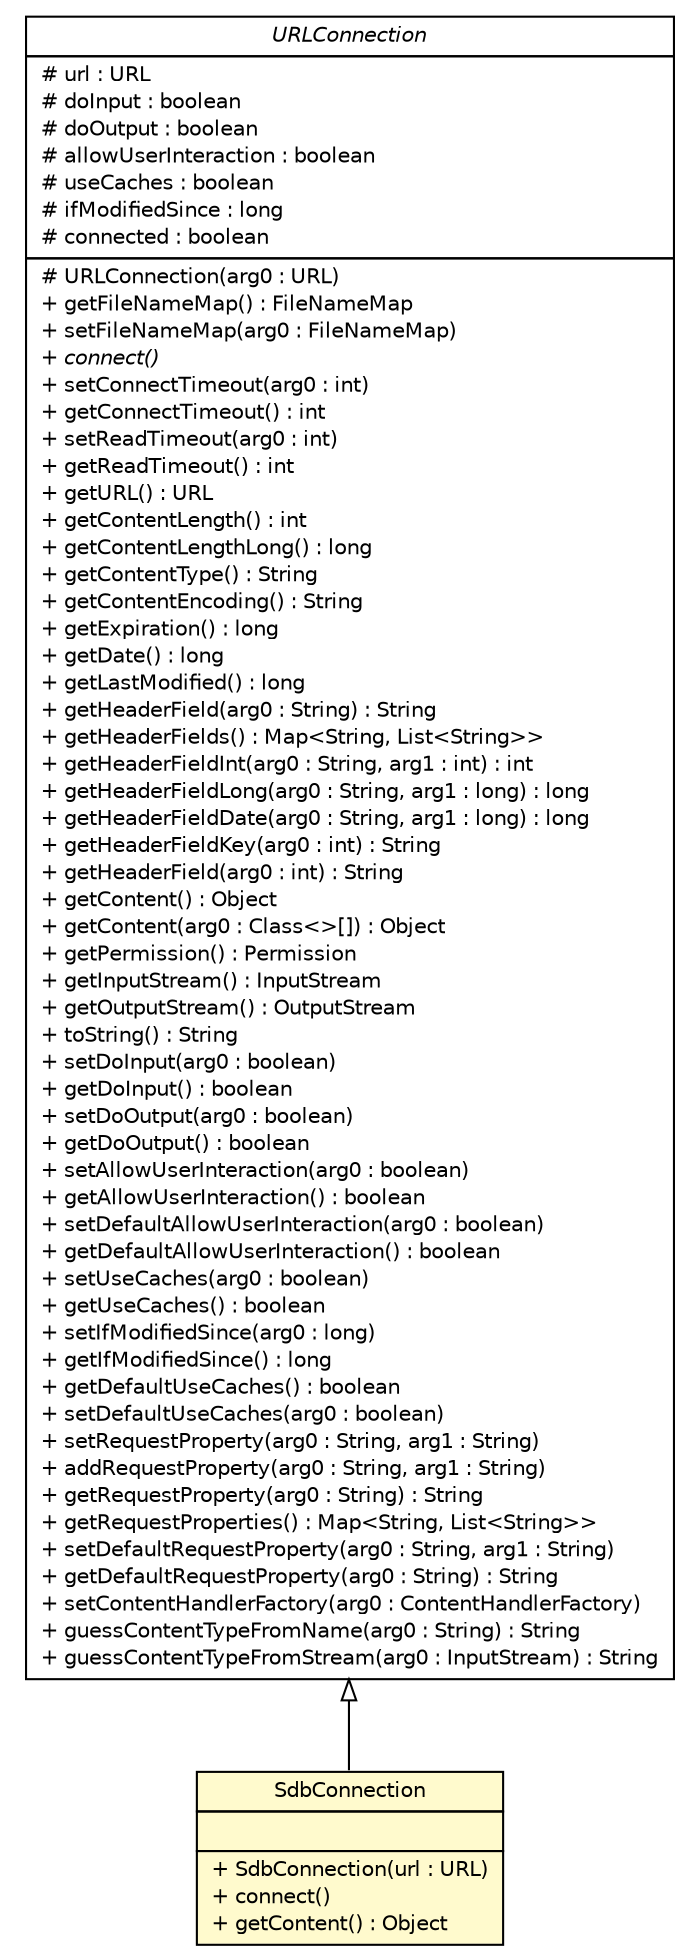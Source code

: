 #!/usr/local/bin/dot
#
# Class diagram 
# Generated by UMLGraph version R5_6 (http://www.umlgraph.org/)
#

digraph G {
	edge [fontname="Helvetica",fontsize=10,labelfontname="Helvetica",labelfontsize=10];
	node [fontname="Helvetica",fontsize=10,shape=plaintext];
	nodesep=0.25;
	ranksep=0.5;
	// sorcer.util.bdb.sdb.SdbConnection
	c285464 [label=<<table title="sorcer.util.bdb.sdb.SdbConnection" border="0" cellborder="1" cellspacing="0" cellpadding="2" port="p" bgcolor="lemonChiffon" href="./SdbConnection.html">
		<tr><td><table border="0" cellspacing="0" cellpadding="1">
<tr><td align="center" balign="center"> SdbConnection </td></tr>
		</table></td></tr>
		<tr><td><table border="0" cellspacing="0" cellpadding="1">
<tr><td align="left" balign="left">  </td></tr>
		</table></td></tr>
		<tr><td><table border="0" cellspacing="0" cellpadding="1">
<tr><td align="left" balign="left"> + SdbConnection(url : URL) </td></tr>
<tr><td align="left" balign="left"> + connect() </td></tr>
<tr><td align="left" balign="left"> + getContent() : Object </td></tr>
		</table></td></tr>
		</table>>, URL="./SdbConnection.html", fontname="Helvetica", fontcolor="black", fontsize=10.0];
	//sorcer.util.bdb.sdb.SdbConnection extends java.net.URLConnection
	c285753:p -> c285464:p [dir=back,arrowtail=empty];
	// java.net.URLConnection
	c285753 [label=<<table title="java.net.URLConnection" border="0" cellborder="1" cellspacing="0" cellpadding="2" port="p" href="http://docs.oracle.com/javase/7/docs/api/java/net/URLConnection.html">
		<tr><td><table border="0" cellspacing="0" cellpadding="1">
<tr><td align="center" balign="center"><font face="Helvetica-Oblique"> URLConnection </font></td></tr>
		</table></td></tr>
		<tr><td><table border="0" cellspacing="0" cellpadding="1">
<tr><td align="left" balign="left"> # url : URL </td></tr>
<tr><td align="left" balign="left"> # doInput : boolean </td></tr>
<tr><td align="left" balign="left"> # doOutput : boolean </td></tr>
<tr><td align="left" balign="left"> # allowUserInteraction : boolean </td></tr>
<tr><td align="left" balign="left"> # useCaches : boolean </td></tr>
<tr><td align="left" balign="left"> # ifModifiedSince : long </td></tr>
<tr><td align="left" balign="left"> # connected : boolean </td></tr>
		</table></td></tr>
		<tr><td><table border="0" cellspacing="0" cellpadding="1">
<tr><td align="left" balign="left"> # URLConnection(arg0 : URL) </td></tr>
<tr><td align="left" balign="left"> + getFileNameMap() : FileNameMap </td></tr>
<tr><td align="left" balign="left"> + setFileNameMap(arg0 : FileNameMap) </td></tr>
<tr><td align="left" balign="left"><font face="Helvetica-Oblique" point-size="10.0"> + connect() </font></td></tr>
<tr><td align="left" balign="left"> + setConnectTimeout(arg0 : int) </td></tr>
<tr><td align="left" balign="left"> + getConnectTimeout() : int </td></tr>
<tr><td align="left" balign="left"> + setReadTimeout(arg0 : int) </td></tr>
<tr><td align="left" balign="left"> + getReadTimeout() : int </td></tr>
<tr><td align="left" balign="left"> + getURL() : URL </td></tr>
<tr><td align="left" balign="left"> + getContentLength() : int </td></tr>
<tr><td align="left" balign="left"> + getContentLengthLong() : long </td></tr>
<tr><td align="left" balign="left"> + getContentType() : String </td></tr>
<tr><td align="left" balign="left"> + getContentEncoding() : String </td></tr>
<tr><td align="left" balign="left"> + getExpiration() : long </td></tr>
<tr><td align="left" balign="left"> + getDate() : long </td></tr>
<tr><td align="left" balign="left"> + getLastModified() : long </td></tr>
<tr><td align="left" balign="left"> + getHeaderField(arg0 : String) : String </td></tr>
<tr><td align="left" balign="left"> + getHeaderFields() : Map&lt;String, List&lt;String&gt;&gt; </td></tr>
<tr><td align="left" balign="left"> + getHeaderFieldInt(arg0 : String, arg1 : int) : int </td></tr>
<tr><td align="left" balign="left"> + getHeaderFieldLong(arg0 : String, arg1 : long) : long </td></tr>
<tr><td align="left" balign="left"> + getHeaderFieldDate(arg0 : String, arg1 : long) : long </td></tr>
<tr><td align="left" balign="left"> + getHeaderFieldKey(arg0 : int) : String </td></tr>
<tr><td align="left" balign="left"> + getHeaderField(arg0 : int) : String </td></tr>
<tr><td align="left" balign="left"> + getContent() : Object </td></tr>
<tr><td align="left" balign="left"> + getContent(arg0 : Class&lt;&gt;[]) : Object </td></tr>
<tr><td align="left" balign="left"> + getPermission() : Permission </td></tr>
<tr><td align="left" balign="left"> + getInputStream() : InputStream </td></tr>
<tr><td align="left" balign="left"> + getOutputStream() : OutputStream </td></tr>
<tr><td align="left" balign="left"> + toString() : String </td></tr>
<tr><td align="left" balign="left"> + setDoInput(arg0 : boolean) </td></tr>
<tr><td align="left" balign="left"> + getDoInput() : boolean </td></tr>
<tr><td align="left" balign="left"> + setDoOutput(arg0 : boolean) </td></tr>
<tr><td align="left" balign="left"> + getDoOutput() : boolean </td></tr>
<tr><td align="left" balign="left"> + setAllowUserInteraction(arg0 : boolean) </td></tr>
<tr><td align="left" balign="left"> + getAllowUserInteraction() : boolean </td></tr>
<tr><td align="left" balign="left"> + setDefaultAllowUserInteraction(arg0 : boolean) </td></tr>
<tr><td align="left" balign="left"> + getDefaultAllowUserInteraction() : boolean </td></tr>
<tr><td align="left" balign="left"> + setUseCaches(arg0 : boolean) </td></tr>
<tr><td align="left" balign="left"> + getUseCaches() : boolean </td></tr>
<tr><td align="left" balign="left"> + setIfModifiedSince(arg0 : long) </td></tr>
<tr><td align="left" balign="left"> + getIfModifiedSince() : long </td></tr>
<tr><td align="left" balign="left"> + getDefaultUseCaches() : boolean </td></tr>
<tr><td align="left" balign="left"> + setDefaultUseCaches(arg0 : boolean) </td></tr>
<tr><td align="left" balign="left"> + setRequestProperty(arg0 : String, arg1 : String) </td></tr>
<tr><td align="left" balign="left"> + addRequestProperty(arg0 : String, arg1 : String) </td></tr>
<tr><td align="left" balign="left"> + getRequestProperty(arg0 : String) : String </td></tr>
<tr><td align="left" balign="left"> + getRequestProperties() : Map&lt;String, List&lt;String&gt;&gt; </td></tr>
<tr><td align="left" balign="left"> + setDefaultRequestProperty(arg0 : String, arg1 : String) </td></tr>
<tr><td align="left" balign="left"> + getDefaultRequestProperty(arg0 : String) : String </td></tr>
<tr><td align="left" balign="left"> + setContentHandlerFactory(arg0 : ContentHandlerFactory) </td></tr>
<tr><td align="left" balign="left"> + guessContentTypeFromName(arg0 : String) : String </td></tr>
<tr><td align="left" balign="left"> + guessContentTypeFromStream(arg0 : InputStream) : String </td></tr>
		</table></td></tr>
		</table>>, URL="http://docs.oracle.com/javase/7/docs/api/java/net/URLConnection.html", fontname="Helvetica", fontcolor="black", fontsize=10.0];
}

